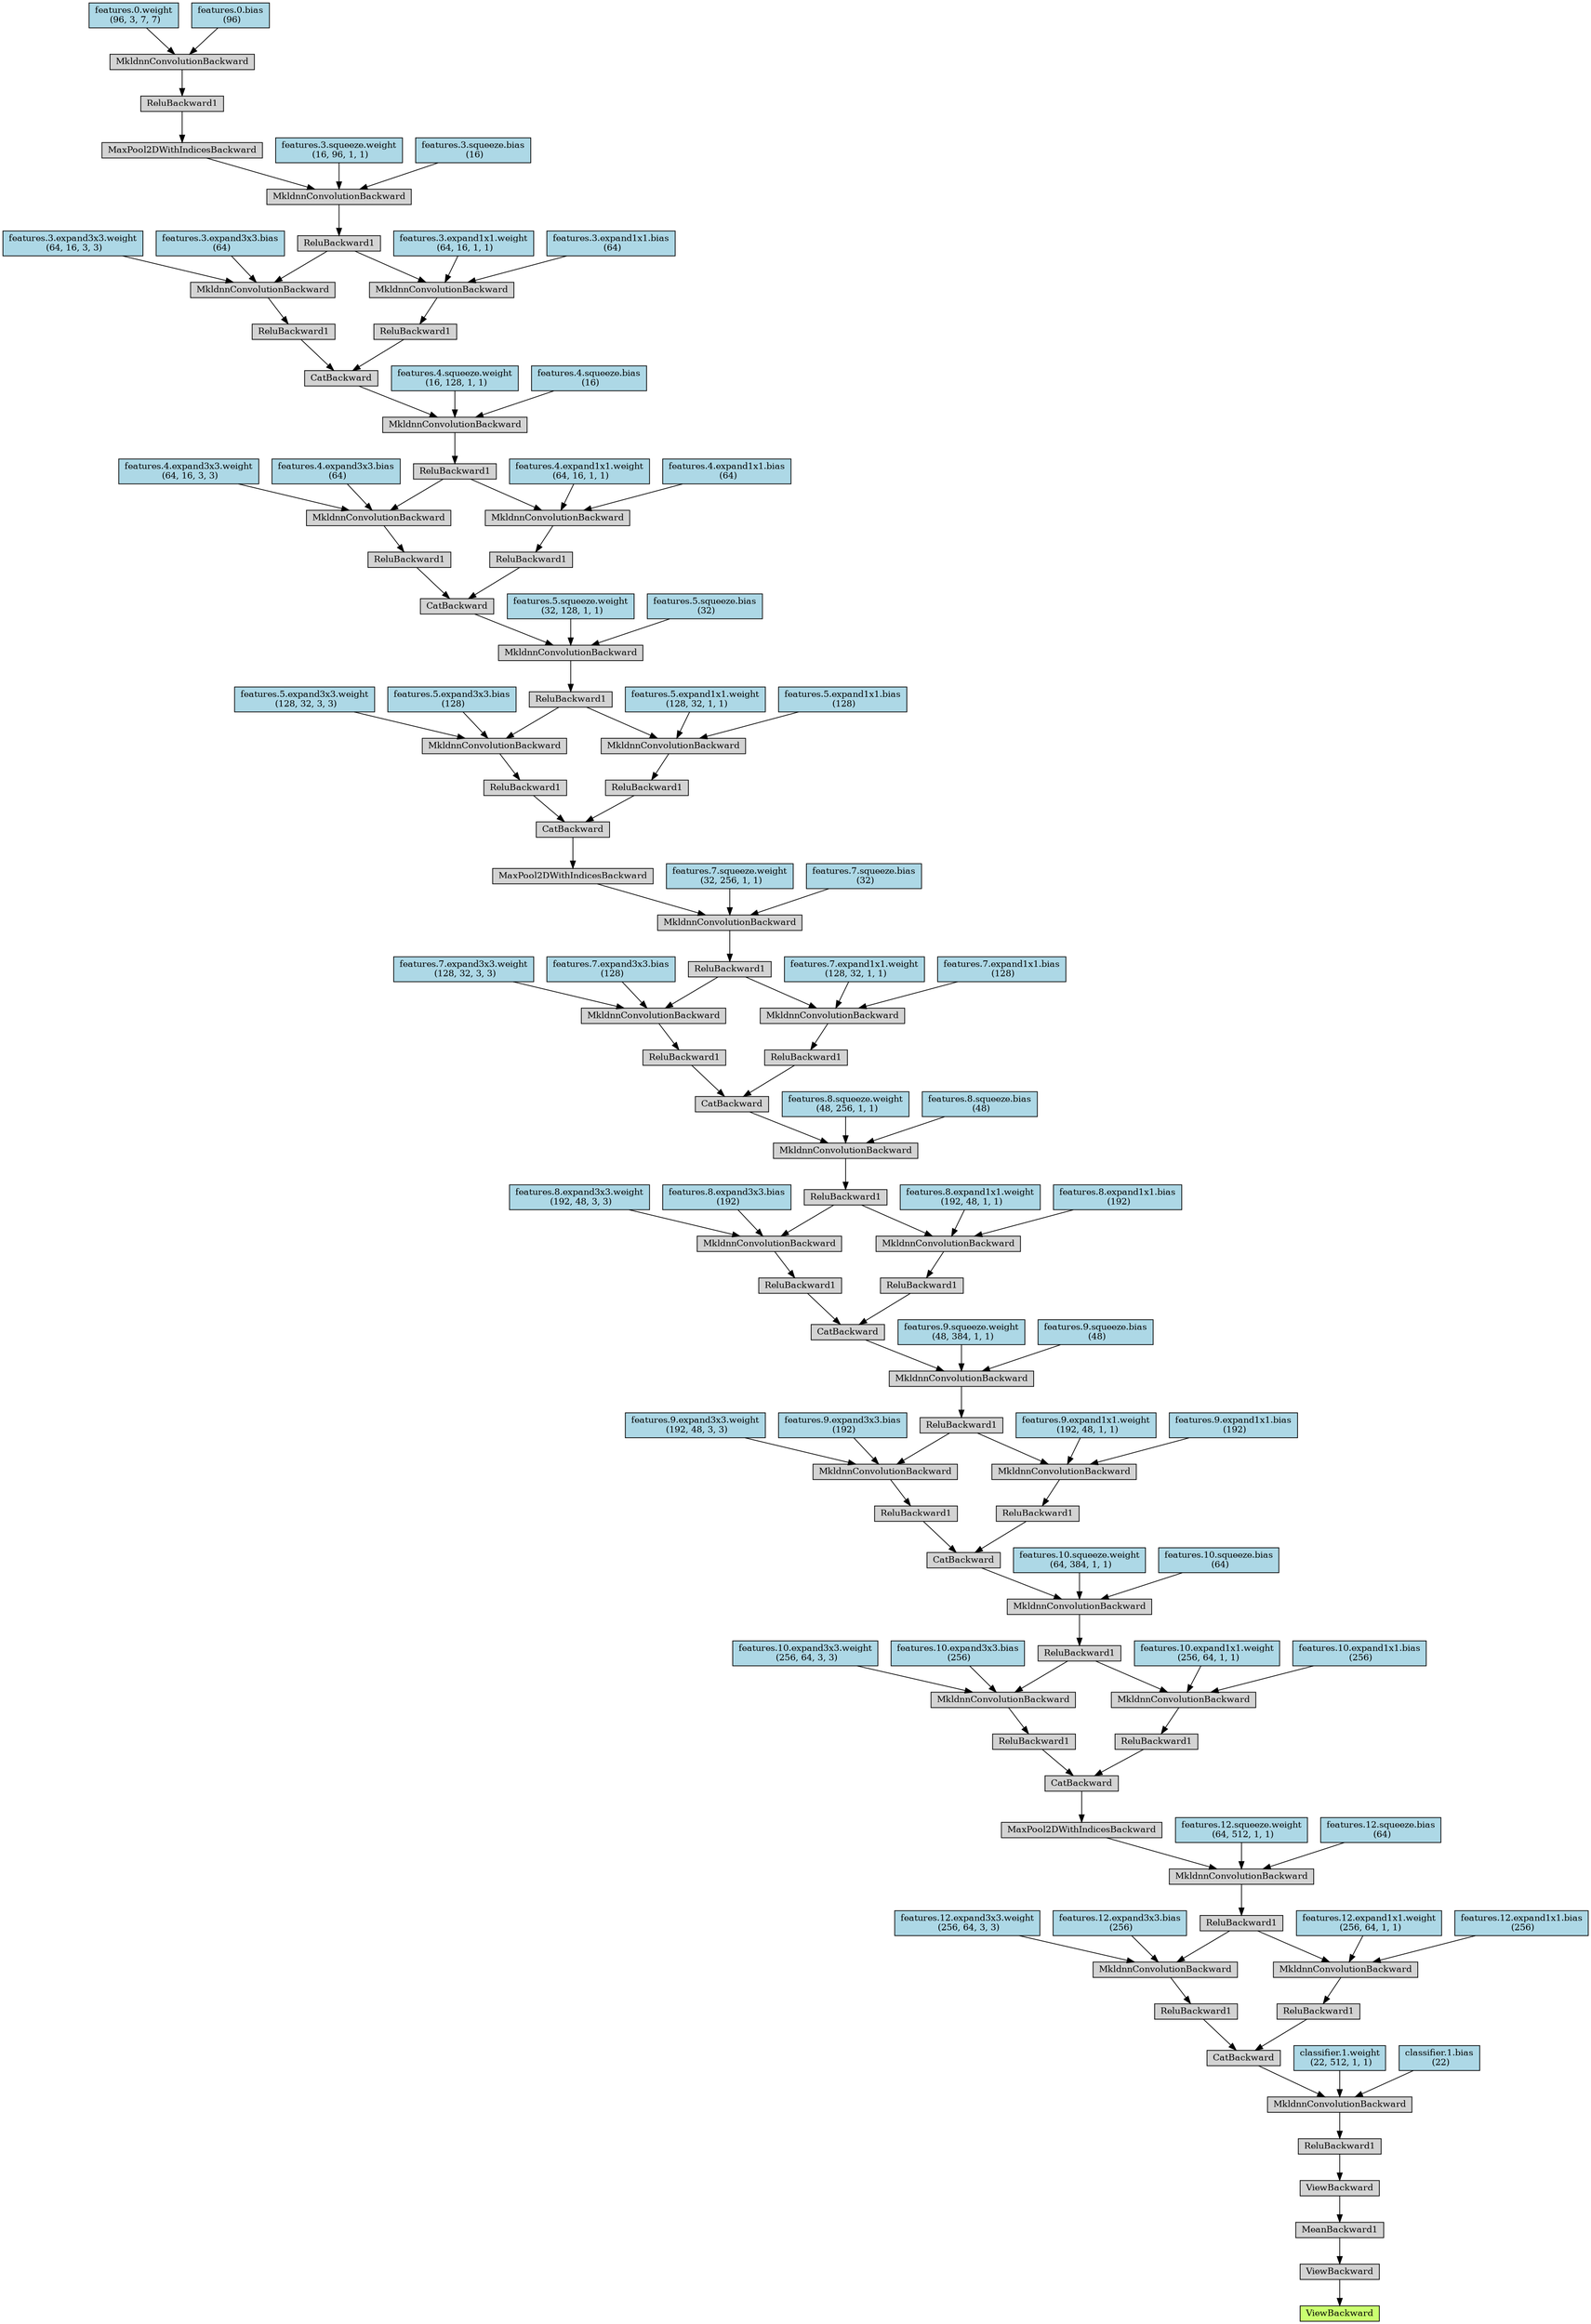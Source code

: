 digraph {
	graph [size="36.75,36.75"]
	node [align=left fontsize=12 height=0.2 ranksep=0.1 shape=box style=filled]
		139959724849976 [label=ViewBackward fillcolor=darkolivegreen1]
			139959724850928 -> 139959724849976
		139959724850928 [label=ViewBackward]
			139959723357296 -> 139959724850928
		139959723357296 [label=MeanBackward1]
			139959723357016 -> 139959723357296
		139959723357016 [label=ViewBackward]
			139959723360096 -> 139959723357016
		139959723360096 [label=ReluBackward1]
			139959723357856 -> 139959723360096
		139959723357856 [label=MkldnnConvolutionBackward]
			139959724899184 -> 139959723357856
		139959724899184 [label=CatBackward]
			139959724897056 -> 139959724899184
		139959724897056 [label=ReluBackward1]
			139959724899688 -> 139959724897056
		139959724899688 [label=MkldnnConvolutionBackward]
			139959725123008 -> 139959724899688
		139959725123008 [label=ReluBackward1]
			139959725122168 -> 139959725123008
		139959725122168 [label=MkldnnConvolutionBackward]
			139960774489312 -> 139959725122168
		139960774489312 [label=MaxPool2DWithIndicesBackward]
			139959725187872 -> 139960774489312
		139959725187872 [label=CatBackward]
			139959725187816 -> 139959725187872
		139959725187816 [label=ReluBackward1]
			139959725190168 -> 139959725187816
		139959725190168 [label=MkldnnConvolutionBackward]
			139959722868128 -> 139959725190168
		139959722868128 [label=ReluBackward1]
			139962651212096 -> 139959722868128
		139962651212096 [label=MkldnnConvolutionBackward]
			139962651210472 -> 139962651212096
		139962651210472 [label=CatBackward]
			139962651211648 -> 139962651210472
		139962651211648 [label=ReluBackward1]
			139962651211144 -> 139962651211648
		139962651211144 [label=MkldnnConvolutionBackward]
			139962651210136 -> 139962651211144
		139962651210136 [label=ReluBackward1]
			139962576238744 -> 139962651210136
		139962576238744 [label=MkldnnConvolutionBackward]
			139962576239584 -> 139962576238744
		139962576239584 [label=CatBackward]
			139959724866696 -> 139962576239584
		139959724866696 [label=ReluBackward1]
			139962239612240 -> 139959724866696
		139962239612240 [label=MkldnnConvolutionBackward]
			139962239612464 -> 139962239612240
		139962239612464 [label=ReluBackward1]
			139962239347456 -> 139962239612464
		139962239347456 [label=MkldnnConvolutionBackward]
			139962239345776 -> 139962239347456
		139962239345776 [label=CatBackward]
			139962239346504 -> 139962239345776
		139962239346504 [label=ReluBackward1]
			139962576200872 -> 139962239346504
		139962576200872 [label=MkldnnConvolutionBackward]
			139960774681544 -> 139962576200872
		139960774681544 [label=ReluBackward1]
			139959724959280 -> 139960774681544
		139959724959280 [label=MkldnnConvolutionBackward]
			139962239184512 -> 139959724959280
		139962239184512 [label=MaxPool2DWithIndicesBackward]
			139962239182048 -> 139962239184512
		139962239182048 [label=CatBackward]
			139962239181152 -> 139962239182048
		139962239181152 [label=ReluBackward1]
			139962239183560 -> 139962239181152
		139962239183560 [label=MkldnnConvolutionBackward]
			139962239183336 -> 139962239183560
		139962239183336 [label=ReluBackward1]
			139962239181320 -> 139962239183336
		139962239181320 [label=MkldnnConvolutionBackward]
			139959725383016 -> 139962239181320
		139959725383016 [label=CatBackward]
			139959725380944 -> 139959725383016
		139959725380944 [label=ReluBackward1]
			139959725380104 -> 139959725380944
		139959725380104 [label=MkldnnConvolutionBackward]
			139959725382400 -> 139959725380104
		139959725382400 [label=ReluBackward1]
			139959725381504 -> 139959725382400
		139959725381504 [label=MkldnnConvolutionBackward]
			139959725379936 -> 139959725381504
		139959725379936 [label=CatBackward]
			139959723420304 -> 139959725379936
		139959723420304 [label=ReluBackward1]
			139959723352528 -> 139959723420304
		139959723352528 [label=MkldnnConvolutionBackward]
			139959723355944 -> 139959723352528
		139959723355944 [label=ReluBackward1]
			139959724863272 -> 139959723355944
		139959724863272 [label=MkldnnConvolutionBackward]
			139959724860864 -> 139959724863272
		139959724860864 [label=MaxPool2DWithIndicesBackward]
			139959724859520 -> 139959724860864
		139959724859520 [label=ReluBackward1]
			139959724862880 -> 139959724859520
		139959724862880 [label=MkldnnConvolutionBackward]
			139959725251776 -> 139959724862880
		139959725251776 [label="features.0.weight
 (96, 3, 7, 7)" fillcolor=lightblue]
			139959725252112 -> 139959724862880
		139959725252112 [label="features.0.bias
 (96)" fillcolor=lightblue]
			139959724860080 -> 139959724863272
		139959724860080 [label="features.3.squeeze.weight
 (16, 96, 1, 1)" fillcolor=lightblue]
			139959724859968 -> 139959724863272
		139959724859968 [label="features.3.squeeze.bias
 (16)" fillcolor=lightblue]
			139959724930832 -> 139959723352528
		139959724930832 [label="features.3.expand1x1.weight
 (64, 16, 1, 1)" fillcolor=lightblue]
			139959724931168 -> 139959723352528
		139959724931168 [label="features.3.expand1x1.bias
 (64)" fillcolor=lightblue]
			139959723418960 -> 139959725379936
		139959723418960 [label=ReluBackward1]
			139959723354432 -> 139959723418960
		139959723354432 [label=MkldnnConvolutionBackward]
			139959723355944 -> 139959723354432
			139959724861368 -> 139959723354432
		139959724861368 [label="features.3.expand3x3.weight
 (64, 16, 3, 3)" fillcolor=lightblue]
			139959724859688 -> 139959723354432
		139959724859688 [label="features.3.expand3x3.bias
 (64)" fillcolor=lightblue]
			139959725381224 -> 139959725381504
		139959725381224 [label="features.4.squeeze.weight
 (16, 128, 1, 1)" fillcolor=lightblue]
			139959723419856 -> 139959725381504
		139959723419856 [label="features.4.squeeze.bias
 (16)" fillcolor=lightblue]
			139959725381952 -> 139959725380104
		139959725381952 [label="features.4.expand1x1.weight
 (64, 16, 1, 1)" fillcolor=lightblue]
			139959725381672 -> 139959725380104
		139959725381672 [label="features.4.expand1x1.bias
 (64)" fillcolor=lightblue]
			139959725381392 -> 139959725383016
		139959725381392 [label=ReluBackward1]
			139959723420528 -> 139959725381392
		139959723420528 [label=MkldnnConvolutionBackward]
			139959725382400 -> 139959723420528
			139959725382680 -> 139959723420528
		139959725382680 [label="features.4.expand3x3.weight
 (64, 16, 3, 3)" fillcolor=lightblue]
			139959725381560 -> 139959723420528
		139959725381560 [label="features.4.expand3x3.bias
 (64)" fillcolor=lightblue]
			139959725380440 -> 139962239181320
		139959725380440 [label="features.5.squeeze.weight
 (32, 128, 1, 1)" fillcolor=lightblue]
			139959725382568 -> 139962239181320
		139959725382568 [label="features.5.squeeze.bias
 (32)" fillcolor=lightblue]
			139962239182328 -> 139962239183560
		139962239182328 [label="features.5.expand1x1.weight
 (128, 32, 1, 1)" fillcolor=lightblue]
			139962239180984 -> 139962239183560
		139962239180984 [label="features.5.expand1x1.bias
 (128)" fillcolor=lightblue]
			139962239184680 -> 139962239182048
		139962239184680 [label=ReluBackward1]
			139962239183504 -> 139962239184680
		139962239183504 [label=MkldnnConvolutionBackward]
			139962239183336 -> 139962239183504
			139962239181712 -> 139962239183504
		139962239181712 [label="features.5.expand3x3.weight
 (128, 32, 3, 3)" fillcolor=lightblue]
			139959725383072 -> 139962239183504
		139959725383072 [label="features.5.expand3x3.bias
 (128)" fillcolor=lightblue]
			139962239184624 -> 139959724959280
		139962239184624 [label="features.7.squeeze.weight
 (32, 256, 1, 1)" fillcolor=lightblue]
			139962239182216 -> 139959724959280
		139962239182216 [label="features.7.squeeze.bias
 (32)" fillcolor=lightblue]
			139959724959728 -> 139962576200872
		139959724959728 [label="features.7.expand1x1.weight
 (128, 32, 1, 1)" fillcolor=lightblue]
			139959724958720 -> 139962576200872
		139959724958720 [label="features.7.expand1x1.bias
 (128)" fillcolor=lightblue]
			139962576200592 -> 139962239345776
		139962576200592 [label=ReluBackward1]
			139960774683448 -> 139962576200592
		139960774683448 [label=MkldnnConvolutionBackward]
			139960774681544 -> 139960774683448
			139959724958552 -> 139960774683448
		139959724958552 [label="features.7.expand3x3.weight
 (128, 32, 3, 3)" fillcolor=lightblue]
			139962239183056 -> 139960774683448
		139962239183056 [label="features.7.expand3x3.bias
 (128)" fillcolor=lightblue]
			139962239346728 -> 139962239347456
		139962239346728 [label="features.8.squeeze.weight
 (48, 256, 1, 1)" fillcolor=lightblue]
			139962239346168 -> 139962239347456
		139962239346168 [label="features.8.squeeze.bias
 (48)" fillcolor=lightblue]
			139962239613640 -> 139962239612240
		139962239613640 [label="features.8.expand1x1.weight
 (192, 48, 1, 1)" fillcolor=lightblue]
			139962239613472 -> 139962239612240
		139962239613472 [label="features.8.expand1x1.bias
 (192)" fillcolor=lightblue]
			139959724864848 -> 139962576239584
		139959724864848 [label=ReluBackward1]
			139962239612744 -> 139959724864848
		139962239612744 [label=MkldnnConvolutionBackward]
			139962239612464 -> 139962239612744
			139959724958384 -> 139962239612744
		139959724958384 [label="features.8.expand3x3.weight
 (192, 48, 3, 3)" fillcolor=lightblue]
			139962239346000 -> 139962239612744
		139962239346000 [label="features.8.expand3x3.bias
 (192)" fillcolor=lightblue]
			139962576237232 -> 139962576238744
		139962576237232 [label="features.9.squeeze.weight
 (48, 384, 1, 1)" fillcolor=lightblue]
			139959724864400 -> 139962576238744
		139959724864400 [label="features.9.squeeze.bias
 (48)" fillcolor=lightblue]
			139962651210024 -> 139962651211144
		139962651210024 [label="features.9.expand1x1.weight
 (192, 48, 1, 1)" fillcolor=lightblue]
			139962651210360 -> 139962651211144
		139962651210360 [label="features.9.expand1x1.bias
 (192)" fillcolor=lightblue]
			139962651211480 -> 139962651210472
		139962651211480 [label=ReluBackward1]
			139962651210584 -> 139962651211480
		139962651210584 [label=MkldnnConvolutionBackward]
			139962651210136 -> 139962651210584
			139962693476080 -> 139962651210584
		139962693476080 [label="features.9.expand3x3.weight
 (192, 48, 3, 3)" fillcolor=lightblue]
			139962239345160 -> 139962651210584
		139962239345160 [label="features.9.expand3x3.bias
 (192)" fillcolor=lightblue]
			139962651210752 -> 139962651212096
		139962651210752 [label="features.10.squeeze.weight
 (64, 384, 1, 1)" fillcolor=lightblue]
			139962651209856 -> 139962651212096
		139962651209856 [label="features.10.squeeze.bias
 (64)" fillcolor=lightblue]
			139959722867288 -> 139959725190168
		139959722867288 [label="features.10.expand1x1.weight
 (256, 64, 1, 1)" fillcolor=lightblue]
			139959722865832 -> 139959725190168
		139959722865832 [label="features.10.expand1x1.bias
 (256)" fillcolor=lightblue]
			139959725187312 -> 139959725187872
		139959725187312 [label=ReluBackward1]
			139959722868072 -> 139959725187312
		139959722868072 [label=MkldnnConvolutionBackward]
			139959722868128 -> 139959722868072
			139962576239752 -> 139959722868072
		139962576239752 [label="features.10.expand3x3.weight
 (256, 64, 3, 3)" fillcolor=lightblue]
			139962651212600 -> 139959722868072
		139962651212600 [label="features.10.expand3x3.bias
 (256)" fillcolor=lightblue]
			139960774492056 -> 139959725122168
		139960774492056 [label="features.12.squeeze.weight
 (64, 512, 1, 1)" fillcolor=lightblue]
			139960774489144 -> 139959725122168
		139960774489144 [label="features.12.squeeze.bias
 (64)" fillcolor=lightblue]
			139959725125360 -> 139959724899688
		139959725125360 [label="features.12.expand1x1.weight
 (256, 64, 1, 1)" fillcolor=lightblue]
			139959725122672 -> 139959724899688
		139959725122672 [label="features.12.expand1x1.bias
 (256)" fillcolor=lightblue]
			139959724896776 -> 139959724899184
		139959724896776 [label=ReluBackward1]
			139960774488696 -> 139959724896776
		139960774488696 [label=MkldnnConvolutionBackward]
			139959725123008 -> 139960774488696
			139959725122952 -> 139960774488696
		139959725122952 [label="features.12.expand3x3.weight
 (256, 64, 3, 3)" fillcolor=lightblue]
			139959725122336 -> 139960774488696
		139959725122336 [label="features.12.expand3x3.bias
 (256)" fillcolor=lightblue]
			139959724897616 -> 139959723357856
		139959724897616 [label="classifier.1.weight
 (22, 512, 1, 1)" fillcolor=lightblue]
			139959724899016 -> 139959723357856
		139959724899016 [label="classifier.1.bias
 (22)" fillcolor=lightblue]
}